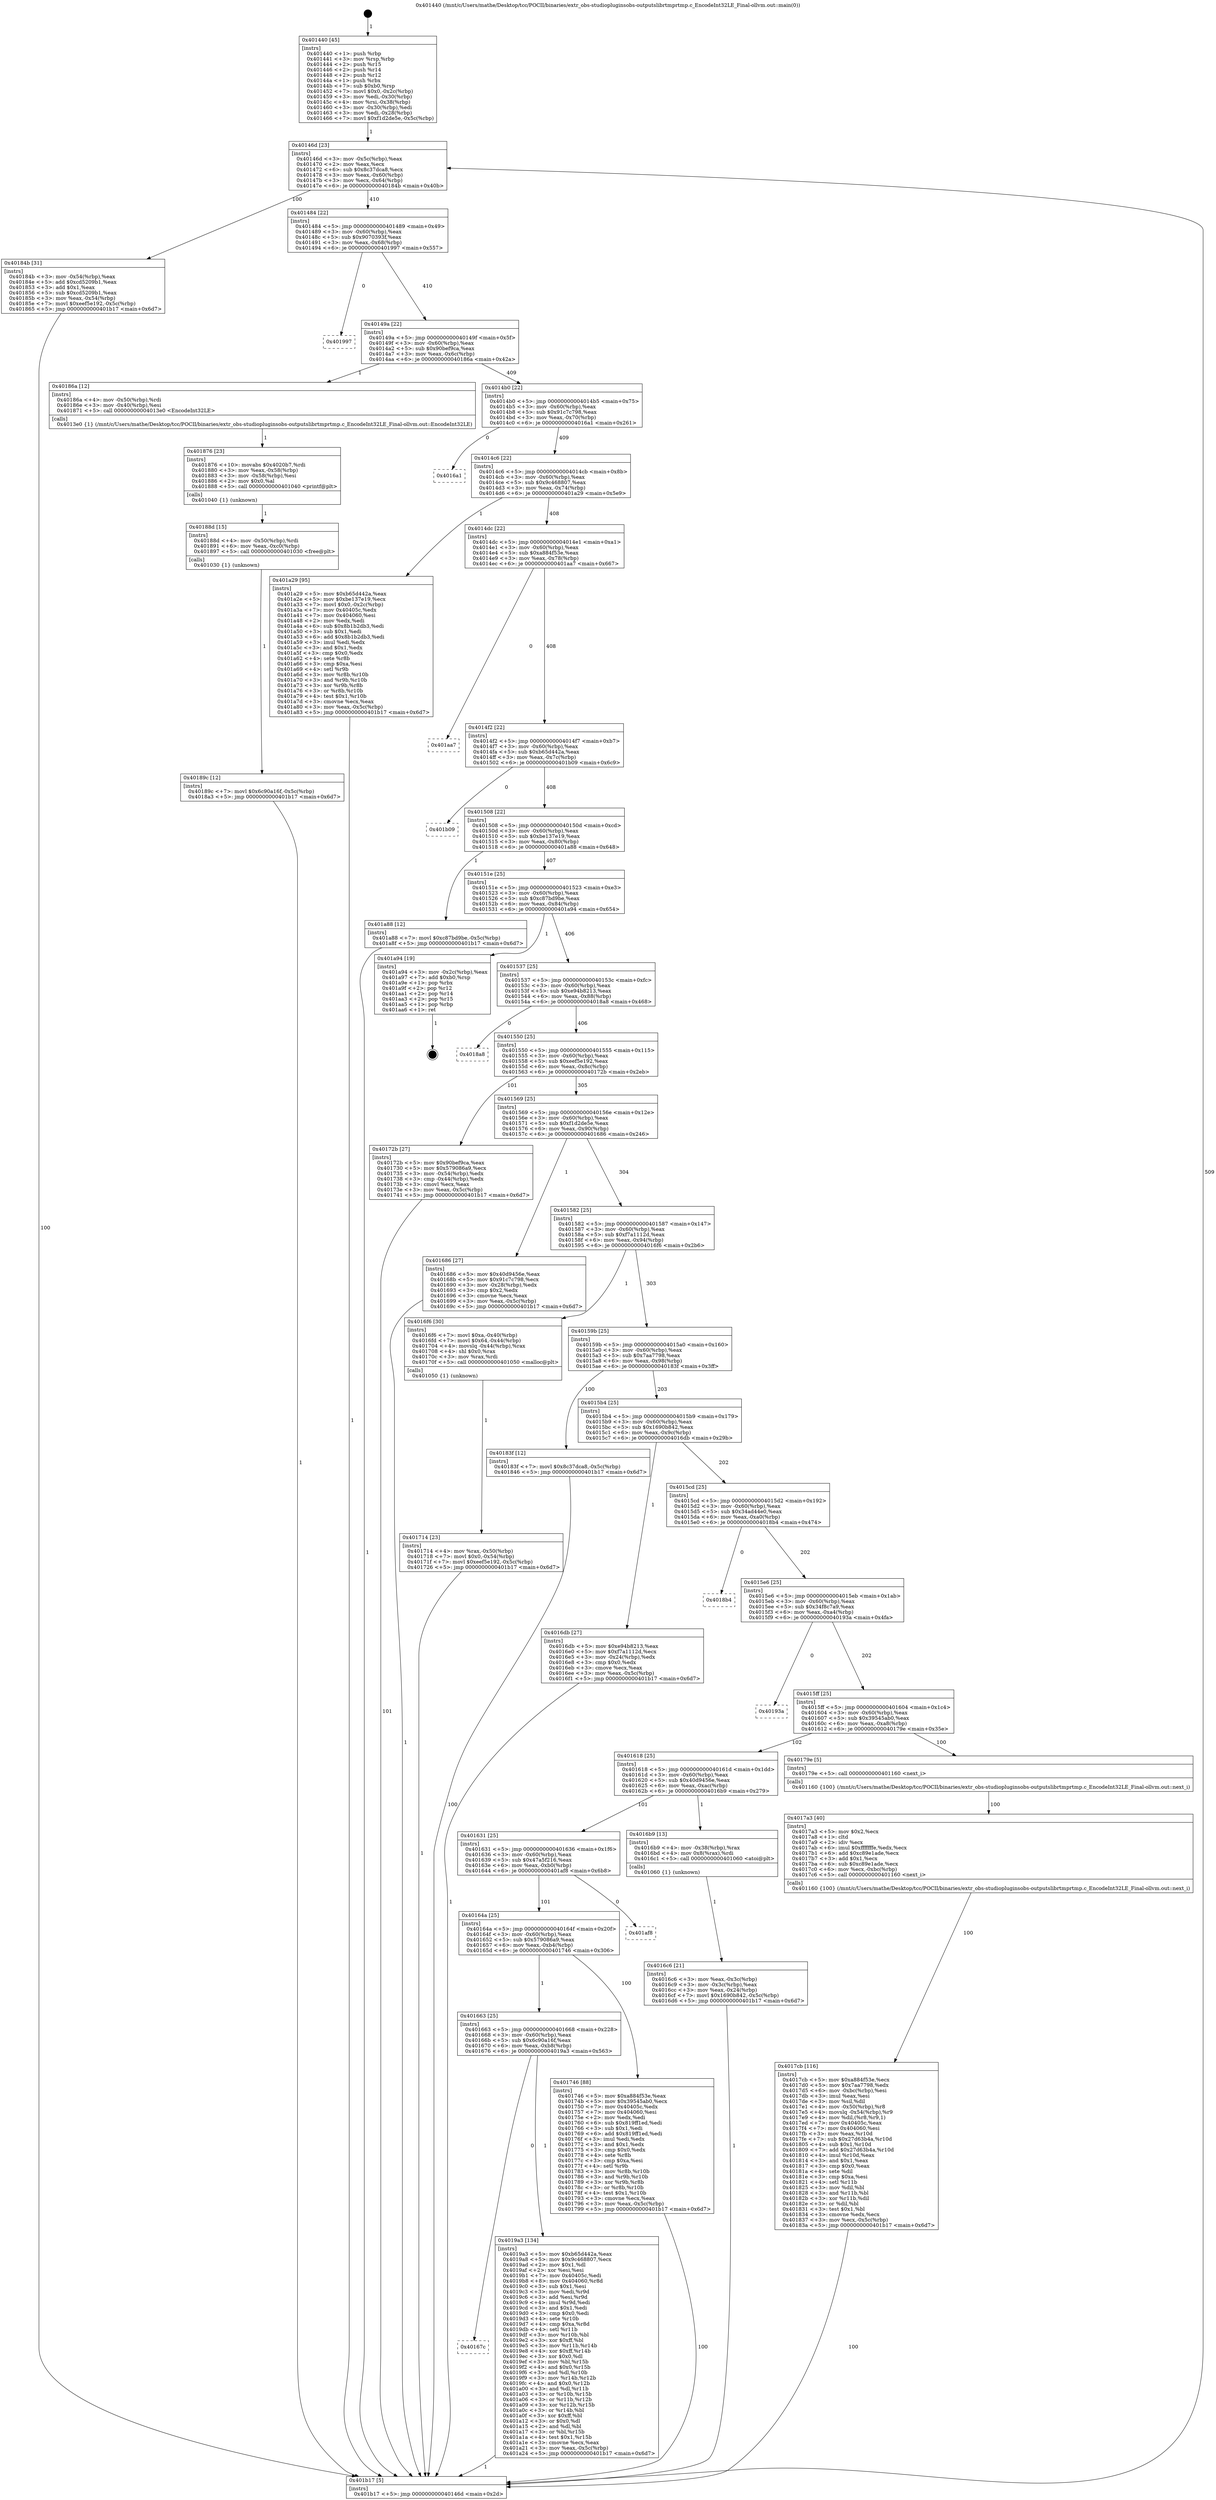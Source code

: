 digraph "0x401440" {
  label = "0x401440 (/mnt/c/Users/mathe/Desktop/tcc/POCII/binaries/extr_obs-studiopluginsobs-outputslibrtmprtmp.c_EncodeInt32LE_Final-ollvm.out::main(0))"
  labelloc = "t"
  node[shape=record]

  Entry [label="",width=0.3,height=0.3,shape=circle,fillcolor=black,style=filled]
  "0x40146d" [label="{
     0x40146d [23]\l
     | [instrs]\l
     &nbsp;&nbsp;0x40146d \<+3\>: mov -0x5c(%rbp),%eax\l
     &nbsp;&nbsp;0x401470 \<+2\>: mov %eax,%ecx\l
     &nbsp;&nbsp;0x401472 \<+6\>: sub $0x8c37dca8,%ecx\l
     &nbsp;&nbsp;0x401478 \<+3\>: mov %eax,-0x60(%rbp)\l
     &nbsp;&nbsp;0x40147b \<+3\>: mov %ecx,-0x64(%rbp)\l
     &nbsp;&nbsp;0x40147e \<+6\>: je 000000000040184b \<main+0x40b\>\l
  }"]
  "0x40184b" [label="{
     0x40184b [31]\l
     | [instrs]\l
     &nbsp;&nbsp;0x40184b \<+3\>: mov -0x54(%rbp),%eax\l
     &nbsp;&nbsp;0x40184e \<+5\>: add $0xcd5209b1,%eax\l
     &nbsp;&nbsp;0x401853 \<+3\>: add $0x1,%eax\l
     &nbsp;&nbsp;0x401856 \<+5\>: sub $0xcd5209b1,%eax\l
     &nbsp;&nbsp;0x40185b \<+3\>: mov %eax,-0x54(%rbp)\l
     &nbsp;&nbsp;0x40185e \<+7\>: movl $0xeef5e192,-0x5c(%rbp)\l
     &nbsp;&nbsp;0x401865 \<+5\>: jmp 0000000000401b17 \<main+0x6d7\>\l
  }"]
  "0x401484" [label="{
     0x401484 [22]\l
     | [instrs]\l
     &nbsp;&nbsp;0x401484 \<+5\>: jmp 0000000000401489 \<main+0x49\>\l
     &nbsp;&nbsp;0x401489 \<+3\>: mov -0x60(%rbp),%eax\l
     &nbsp;&nbsp;0x40148c \<+5\>: sub $0x9070393f,%eax\l
     &nbsp;&nbsp;0x401491 \<+3\>: mov %eax,-0x68(%rbp)\l
     &nbsp;&nbsp;0x401494 \<+6\>: je 0000000000401997 \<main+0x557\>\l
  }"]
  Exit [label="",width=0.3,height=0.3,shape=circle,fillcolor=black,style=filled,peripheries=2]
  "0x401997" [label="{
     0x401997\l
  }", style=dashed]
  "0x40149a" [label="{
     0x40149a [22]\l
     | [instrs]\l
     &nbsp;&nbsp;0x40149a \<+5\>: jmp 000000000040149f \<main+0x5f\>\l
     &nbsp;&nbsp;0x40149f \<+3\>: mov -0x60(%rbp),%eax\l
     &nbsp;&nbsp;0x4014a2 \<+5\>: sub $0x90bef9ca,%eax\l
     &nbsp;&nbsp;0x4014a7 \<+3\>: mov %eax,-0x6c(%rbp)\l
     &nbsp;&nbsp;0x4014aa \<+6\>: je 000000000040186a \<main+0x42a\>\l
  }"]
  "0x40167c" [label="{
     0x40167c\l
  }", style=dashed]
  "0x40186a" [label="{
     0x40186a [12]\l
     | [instrs]\l
     &nbsp;&nbsp;0x40186a \<+4\>: mov -0x50(%rbp),%rdi\l
     &nbsp;&nbsp;0x40186e \<+3\>: mov -0x40(%rbp),%esi\l
     &nbsp;&nbsp;0x401871 \<+5\>: call 00000000004013e0 \<EncodeInt32LE\>\l
     | [calls]\l
     &nbsp;&nbsp;0x4013e0 \{1\} (/mnt/c/Users/mathe/Desktop/tcc/POCII/binaries/extr_obs-studiopluginsobs-outputslibrtmprtmp.c_EncodeInt32LE_Final-ollvm.out::EncodeInt32LE)\l
  }"]
  "0x4014b0" [label="{
     0x4014b0 [22]\l
     | [instrs]\l
     &nbsp;&nbsp;0x4014b0 \<+5\>: jmp 00000000004014b5 \<main+0x75\>\l
     &nbsp;&nbsp;0x4014b5 \<+3\>: mov -0x60(%rbp),%eax\l
     &nbsp;&nbsp;0x4014b8 \<+5\>: sub $0x91c7c798,%eax\l
     &nbsp;&nbsp;0x4014bd \<+3\>: mov %eax,-0x70(%rbp)\l
     &nbsp;&nbsp;0x4014c0 \<+6\>: je 00000000004016a1 \<main+0x261\>\l
  }"]
  "0x4019a3" [label="{
     0x4019a3 [134]\l
     | [instrs]\l
     &nbsp;&nbsp;0x4019a3 \<+5\>: mov $0xb65d442a,%eax\l
     &nbsp;&nbsp;0x4019a8 \<+5\>: mov $0x9c468807,%ecx\l
     &nbsp;&nbsp;0x4019ad \<+2\>: mov $0x1,%dl\l
     &nbsp;&nbsp;0x4019af \<+2\>: xor %esi,%esi\l
     &nbsp;&nbsp;0x4019b1 \<+7\>: mov 0x40405c,%edi\l
     &nbsp;&nbsp;0x4019b8 \<+8\>: mov 0x404060,%r8d\l
     &nbsp;&nbsp;0x4019c0 \<+3\>: sub $0x1,%esi\l
     &nbsp;&nbsp;0x4019c3 \<+3\>: mov %edi,%r9d\l
     &nbsp;&nbsp;0x4019c6 \<+3\>: add %esi,%r9d\l
     &nbsp;&nbsp;0x4019c9 \<+4\>: imul %r9d,%edi\l
     &nbsp;&nbsp;0x4019cd \<+3\>: and $0x1,%edi\l
     &nbsp;&nbsp;0x4019d0 \<+3\>: cmp $0x0,%edi\l
     &nbsp;&nbsp;0x4019d3 \<+4\>: sete %r10b\l
     &nbsp;&nbsp;0x4019d7 \<+4\>: cmp $0xa,%r8d\l
     &nbsp;&nbsp;0x4019db \<+4\>: setl %r11b\l
     &nbsp;&nbsp;0x4019df \<+3\>: mov %r10b,%bl\l
     &nbsp;&nbsp;0x4019e2 \<+3\>: xor $0xff,%bl\l
     &nbsp;&nbsp;0x4019e5 \<+3\>: mov %r11b,%r14b\l
     &nbsp;&nbsp;0x4019e8 \<+4\>: xor $0xff,%r14b\l
     &nbsp;&nbsp;0x4019ec \<+3\>: xor $0x0,%dl\l
     &nbsp;&nbsp;0x4019ef \<+3\>: mov %bl,%r15b\l
     &nbsp;&nbsp;0x4019f2 \<+4\>: and $0x0,%r15b\l
     &nbsp;&nbsp;0x4019f6 \<+3\>: and %dl,%r10b\l
     &nbsp;&nbsp;0x4019f9 \<+3\>: mov %r14b,%r12b\l
     &nbsp;&nbsp;0x4019fc \<+4\>: and $0x0,%r12b\l
     &nbsp;&nbsp;0x401a00 \<+3\>: and %dl,%r11b\l
     &nbsp;&nbsp;0x401a03 \<+3\>: or %r10b,%r15b\l
     &nbsp;&nbsp;0x401a06 \<+3\>: or %r11b,%r12b\l
     &nbsp;&nbsp;0x401a09 \<+3\>: xor %r12b,%r15b\l
     &nbsp;&nbsp;0x401a0c \<+3\>: or %r14b,%bl\l
     &nbsp;&nbsp;0x401a0f \<+3\>: xor $0xff,%bl\l
     &nbsp;&nbsp;0x401a12 \<+3\>: or $0x0,%dl\l
     &nbsp;&nbsp;0x401a15 \<+2\>: and %dl,%bl\l
     &nbsp;&nbsp;0x401a17 \<+3\>: or %bl,%r15b\l
     &nbsp;&nbsp;0x401a1a \<+4\>: test $0x1,%r15b\l
     &nbsp;&nbsp;0x401a1e \<+3\>: cmovne %ecx,%eax\l
     &nbsp;&nbsp;0x401a21 \<+3\>: mov %eax,-0x5c(%rbp)\l
     &nbsp;&nbsp;0x401a24 \<+5\>: jmp 0000000000401b17 \<main+0x6d7\>\l
  }"]
  "0x4016a1" [label="{
     0x4016a1\l
  }", style=dashed]
  "0x4014c6" [label="{
     0x4014c6 [22]\l
     | [instrs]\l
     &nbsp;&nbsp;0x4014c6 \<+5\>: jmp 00000000004014cb \<main+0x8b\>\l
     &nbsp;&nbsp;0x4014cb \<+3\>: mov -0x60(%rbp),%eax\l
     &nbsp;&nbsp;0x4014ce \<+5\>: sub $0x9c468807,%eax\l
     &nbsp;&nbsp;0x4014d3 \<+3\>: mov %eax,-0x74(%rbp)\l
     &nbsp;&nbsp;0x4014d6 \<+6\>: je 0000000000401a29 \<main+0x5e9\>\l
  }"]
  "0x40189c" [label="{
     0x40189c [12]\l
     | [instrs]\l
     &nbsp;&nbsp;0x40189c \<+7\>: movl $0x6c90a16f,-0x5c(%rbp)\l
     &nbsp;&nbsp;0x4018a3 \<+5\>: jmp 0000000000401b17 \<main+0x6d7\>\l
  }"]
  "0x401a29" [label="{
     0x401a29 [95]\l
     | [instrs]\l
     &nbsp;&nbsp;0x401a29 \<+5\>: mov $0xb65d442a,%eax\l
     &nbsp;&nbsp;0x401a2e \<+5\>: mov $0xbe137e19,%ecx\l
     &nbsp;&nbsp;0x401a33 \<+7\>: movl $0x0,-0x2c(%rbp)\l
     &nbsp;&nbsp;0x401a3a \<+7\>: mov 0x40405c,%edx\l
     &nbsp;&nbsp;0x401a41 \<+7\>: mov 0x404060,%esi\l
     &nbsp;&nbsp;0x401a48 \<+2\>: mov %edx,%edi\l
     &nbsp;&nbsp;0x401a4a \<+6\>: sub $0x8b1b2db3,%edi\l
     &nbsp;&nbsp;0x401a50 \<+3\>: sub $0x1,%edi\l
     &nbsp;&nbsp;0x401a53 \<+6\>: add $0x8b1b2db3,%edi\l
     &nbsp;&nbsp;0x401a59 \<+3\>: imul %edi,%edx\l
     &nbsp;&nbsp;0x401a5c \<+3\>: and $0x1,%edx\l
     &nbsp;&nbsp;0x401a5f \<+3\>: cmp $0x0,%edx\l
     &nbsp;&nbsp;0x401a62 \<+4\>: sete %r8b\l
     &nbsp;&nbsp;0x401a66 \<+3\>: cmp $0xa,%esi\l
     &nbsp;&nbsp;0x401a69 \<+4\>: setl %r9b\l
     &nbsp;&nbsp;0x401a6d \<+3\>: mov %r8b,%r10b\l
     &nbsp;&nbsp;0x401a70 \<+3\>: and %r9b,%r10b\l
     &nbsp;&nbsp;0x401a73 \<+3\>: xor %r9b,%r8b\l
     &nbsp;&nbsp;0x401a76 \<+3\>: or %r8b,%r10b\l
     &nbsp;&nbsp;0x401a79 \<+4\>: test $0x1,%r10b\l
     &nbsp;&nbsp;0x401a7d \<+3\>: cmovne %ecx,%eax\l
     &nbsp;&nbsp;0x401a80 \<+3\>: mov %eax,-0x5c(%rbp)\l
     &nbsp;&nbsp;0x401a83 \<+5\>: jmp 0000000000401b17 \<main+0x6d7\>\l
  }"]
  "0x4014dc" [label="{
     0x4014dc [22]\l
     | [instrs]\l
     &nbsp;&nbsp;0x4014dc \<+5\>: jmp 00000000004014e1 \<main+0xa1\>\l
     &nbsp;&nbsp;0x4014e1 \<+3\>: mov -0x60(%rbp),%eax\l
     &nbsp;&nbsp;0x4014e4 \<+5\>: sub $0xa884f53e,%eax\l
     &nbsp;&nbsp;0x4014e9 \<+3\>: mov %eax,-0x78(%rbp)\l
     &nbsp;&nbsp;0x4014ec \<+6\>: je 0000000000401aa7 \<main+0x667\>\l
  }"]
  "0x40188d" [label="{
     0x40188d [15]\l
     | [instrs]\l
     &nbsp;&nbsp;0x40188d \<+4\>: mov -0x50(%rbp),%rdi\l
     &nbsp;&nbsp;0x401891 \<+6\>: mov %eax,-0xc0(%rbp)\l
     &nbsp;&nbsp;0x401897 \<+5\>: call 0000000000401030 \<free@plt\>\l
     | [calls]\l
     &nbsp;&nbsp;0x401030 \{1\} (unknown)\l
  }"]
  "0x401aa7" [label="{
     0x401aa7\l
  }", style=dashed]
  "0x4014f2" [label="{
     0x4014f2 [22]\l
     | [instrs]\l
     &nbsp;&nbsp;0x4014f2 \<+5\>: jmp 00000000004014f7 \<main+0xb7\>\l
     &nbsp;&nbsp;0x4014f7 \<+3\>: mov -0x60(%rbp),%eax\l
     &nbsp;&nbsp;0x4014fa \<+5\>: sub $0xb65d442a,%eax\l
     &nbsp;&nbsp;0x4014ff \<+3\>: mov %eax,-0x7c(%rbp)\l
     &nbsp;&nbsp;0x401502 \<+6\>: je 0000000000401b09 \<main+0x6c9\>\l
  }"]
  "0x401876" [label="{
     0x401876 [23]\l
     | [instrs]\l
     &nbsp;&nbsp;0x401876 \<+10\>: movabs $0x4020b7,%rdi\l
     &nbsp;&nbsp;0x401880 \<+3\>: mov %eax,-0x58(%rbp)\l
     &nbsp;&nbsp;0x401883 \<+3\>: mov -0x58(%rbp),%esi\l
     &nbsp;&nbsp;0x401886 \<+2\>: mov $0x0,%al\l
     &nbsp;&nbsp;0x401888 \<+5\>: call 0000000000401040 \<printf@plt\>\l
     | [calls]\l
     &nbsp;&nbsp;0x401040 \{1\} (unknown)\l
  }"]
  "0x401b09" [label="{
     0x401b09\l
  }", style=dashed]
  "0x401508" [label="{
     0x401508 [22]\l
     | [instrs]\l
     &nbsp;&nbsp;0x401508 \<+5\>: jmp 000000000040150d \<main+0xcd\>\l
     &nbsp;&nbsp;0x40150d \<+3\>: mov -0x60(%rbp),%eax\l
     &nbsp;&nbsp;0x401510 \<+5\>: sub $0xbe137e19,%eax\l
     &nbsp;&nbsp;0x401515 \<+3\>: mov %eax,-0x80(%rbp)\l
     &nbsp;&nbsp;0x401518 \<+6\>: je 0000000000401a88 \<main+0x648\>\l
  }"]
  "0x4017cb" [label="{
     0x4017cb [116]\l
     | [instrs]\l
     &nbsp;&nbsp;0x4017cb \<+5\>: mov $0xa884f53e,%ecx\l
     &nbsp;&nbsp;0x4017d0 \<+5\>: mov $0x7aa7798,%edx\l
     &nbsp;&nbsp;0x4017d5 \<+6\>: mov -0xbc(%rbp),%esi\l
     &nbsp;&nbsp;0x4017db \<+3\>: imul %eax,%esi\l
     &nbsp;&nbsp;0x4017de \<+3\>: mov %sil,%dil\l
     &nbsp;&nbsp;0x4017e1 \<+4\>: mov -0x50(%rbp),%r8\l
     &nbsp;&nbsp;0x4017e5 \<+4\>: movslq -0x54(%rbp),%r9\l
     &nbsp;&nbsp;0x4017e9 \<+4\>: mov %dil,(%r8,%r9,1)\l
     &nbsp;&nbsp;0x4017ed \<+7\>: mov 0x40405c,%eax\l
     &nbsp;&nbsp;0x4017f4 \<+7\>: mov 0x404060,%esi\l
     &nbsp;&nbsp;0x4017fb \<+3\>: mov %eax,%r10d\l
     &nbsp;&nbsp;0x4017fe \<+7\>: sub $0x27d63b4a,%r10d\l
     &nbsp;&nbsp;0x401805 \<+4\>: sub $0x1,%r10d\l
     &nbsp;&nbsp;0x401809 \<+7\>: add $0x27d63b4a,%r10d\l
     &nbsp;&nbsp;0x401810 \<+4\>: imul %r10d,%eax\l
     &nbsp;&nbsp;0x401814 \<+3\>: and $0x1,%eax\l
     &nbsp;&nbsp;0x401817 \<+3\>: cmp $0x0,%eax\l
     &nbsp;&nbsp;0x40181a \<+4\>: sete %dil\l
     &nbsp;&nbsp;0x40181e \<+3\>: cmp $0xa,%esi\l
     &nbsp;&nbsp;0x401821 \<+4\>: setl %r11b\l
     &nbsp;&nbsp;0x401825 \<+3\>: mov %dil,%bl\l
     &nbsp;&nbsp;0x401828 \<+3\>: and %r11b,%bl\l
     &nbsp;&nbsp;0x40182b \<+3\>: xor %r11b,%dil\l
     &nbsp;&nbsp;0x40182e \<+3\>: or %dil,%bl\l
     &nbsp;&nbsp;0x401831 \<+3\>: test $0x1,%bl\l
     &nbsp;&nbsp;0x401834 \<+3\>: cmovne %edx,%ecx\l
     &nbsp;&nbsp;0x401837 \<+3\>: mov %ecx,-0x5c(%rbp)\l
     &nbsp;&nbsp;0x40183a \<+5\>: jmp 0000000000401b17 \<main+0x6d7\>\l
  }"]
  "0x401a88" [label="{
     0x401a88 [12]\l
     | [instrs]\l
     &nbsp;&nbsp;0x401a88 \<+7\>: movl $0xc87bd9be,-0x5c(%rbp)\l
     &nbsp;&nbsp;0x401a8f \<+5\>: jmp 0000000000401b17 \<main+0x6d7\>\l
  }"]
  "0x40151e" [label="{
     0x40151e [25]\l
     | [instrs]\l
     &nbsp;&nbsp;0x40151e \<+5\>: jmp 0000000000401523 \<main+0xe3\>\l
     &nbsp;&nbsp;0x401523 \<+3\>: mov -0x60(%rbp),%eax\l
     &nbsp;&nbsp;0x401526 \<+5\>: sub $0xc87bd9be,%eax\l
     &nbsp;&nbsp;0x40152b \<+6\>: mov %eax,-0x84(%rbp)\l
     &nbsp;&nbsp;0x401531 \<+6\>: je 0000000000401a94 \<main+0x654\>\l
  }"]
  "0x4017a3" [label="{
     0x4017a3 [40]\l
     | [instrs]\l
     &nbsp;&nbsp;0x4017a3 \<+5\>: mov $0x2,%ecx\l
     &nbsp;&nbsp;0x4017a8 \<+1\>: cltd\l
     &nbsp;&nbsp;0x4017a9 \<+2\>: idiv %ecx\l
     &nbsp;&nbsp;0x4017ab \<+6\>: imul $0xfffffffe,%edx,%ecx\l
     &nbsp;&nbsp;0x4017b1 \<+6\>: add $0xc89e1ade,%ecx\l
     &nbsp;&nbsp;0x4017b7 \<+3\>: add $0x1,%ecx\l
     &nbsp;&nbsp;0x4017ba \<+6\>: sub $0xc89e1ade,%ecx\l
     &nbsp;&nbsp;0x4017c0 \<+6\>: mov %ecx,-0xbc(%rbp)\l
     &nbsp;&nbsp;0x4017c6 \<+5\>: call 0000000000401160 \<next_i\>\l
     | [calls]\l
     &nbsp;&nbsp;0x401160 \{100\} (/mnt/c/Users/mathe/Desktop/tcc/POCII/binaries/extr_obs-studiopluginsobs-outputslibrtmprtmp.c_EncodeInt32LE_Final-ollvm.out::next_i)\l
  }"]
  "0x401a94" [label="{
     0x401a94 [19]\l
     | [instrs]\l
     &nbsp;&nbsp;0x401a94 \<+3\>: mov -0x2c(%rbp),%eax\l
     &nbsp;&nbsp;0x401a97 \<+7\>: add $0xb0,%rsp\l
     &nbsp;&nbsp;0x401a9e \<+1\>: pop %rbx\l
     &nbsp;&nbsp;0x401a9f \<+2\>: pop %r12\l
     &nbsp;&nbsp;0x401aa1 \<+2\>: pop %r14\l
     &nbsp;&nbsp;0x401aa3 \<+2\>: pop %r15\l
     &nbsp;&nbsp;0x401aa5 \<+1\>: pop %rbp\l
     &nbsp;&nbsp;0x401aa6 \<+1\>: ret\l
  }"]
  "0x401537" [label="{
     0x401537 [25]\l
     | [instrs]\l
     &nbsp;&nbsp;0x401537 \<+5\>: jmp 000000000040153c \<main+0xfc\>\l
     &nbsp;&nbsp;0x40153c \<+3\>: mov -0x60(%rbp),%eax\l
     &nbsp;&nbsp;0x40153f \<+5\>: sub $0xe94b8213,%eax\l
     &nbsp;&nbsp;0x401544 \<+6\>: mov %eax,-0x88(%rbp)\l
     &nbsp;&nbsp;0x40154a \<+6\>: je 00000000004018a8 \<main+0x468\>\l
  }"]
  "0x401663" [label="{
     0x401663 [25]\l
     | [instrs]\l
     &nbsp;&nbsp;0x401663 \<+5\>: jmp 0000000000401668 \<main+0x228\>\l
     &nbsp;&nbsp;0x401668 \<+3\>: mov -0x60(%rbp),%eax\l
     &nbsp;&nbsp;0x40166b \<+5\>: sub $0x6c90a16f,%eax\l
     &nbsp;&nbsp;0x401670 \<+6\>: mov %eax,-0xb8(%rbp)\l
     &nbsp;&nbsp;0x401676 \<+6\>: je 00000000004019a3 \<main+0x563\>\l
  }"]
  "0x4018a8" [label="{
     0x4018a8\l
  }", style=dashed]
  "0x401550" [label="{
     0x401550 [25]\l
     | [instrs]\l
     &nbsp;&nbsp;0x401550 \<+5\>: jmp 0000000000401555 \<main+0x115\>\l
     &nbsp;&nbsp;0x401555 \<+3\>: mov -0x60(%rbp),%eax\l
     &nbsp;&nbsp;0x401558 \<+5\>: sub $0xeef5e192,%eax\l
     &nbsp;&nbsp;0x40155d \<+6\>: mov %eax,-0x8c(%rbp)\l
     &nbsp;&nbsp;0x401563 \<+6\>: je 000000000040172b \<main+0x2eb\>\l
  }"]
  "0x401746" [label="{
     0x401746 [88]\l
     | [instrs]\l
     &nbsp;&nbsp;0x401746 \<+5\>: mov $0xa884f53e,%eax\l
     &nbsp;&nbsp;0x40174b \<+5\>: mov $0x39545ab0,%ecx\l
     &nbsp;&nbsp;0x401750 \<+7\>: mov 0x40405c,%edx\l
     &nbsp;&nbsp;0x401757 \<+7\>: mov 0x404060,%esi\l
     &nbsp;&nbsp;0x40175e \<+2\>: mov %edx,%edi\l
     &nbsp;&nbsp;0x401760 \<+6\>: sub $0x819ff1ed,%edi\l
     &nbsp;&nbsp;0x401766 \<+3\>: sub $0x1,%edi\l
     &nbsp;&nbsp;0x401769 \<+6\>: add $0x819ff1ed,%edi\l
     &nbsp;&nbsp;0x40176f \<+3\>: imul %edi,%edx\l
     &nbsp;&nbsp;0x401772 \<+3\>: and $0x1,%edx\l
     &nbsp;&nbsp;0x401775 \<+3\>: cmp $0x0,%edx\l
     &nbsp;&nbsp;0x401778 \<+4\>: sete %r8b\l
     &nbsp;&nbsp;0x40177c \<+3\>: cmp $0xa,%esi\l
     &nbsp;&nbsp;0x40177f \<+4\>: setl %r9b\l
     &nbsp;&nbsp;0x401783 \<+3\>: mov %r8b,%r10b\l
     &nbsp;&nbsp;0x401786 \<+3\>: and %r9b,%r10b\l
     &nbsp;&nbsp;0x401789 \<+3\>: xor %r9b,%r8b\l
     &nbsp;&nbsp;0x40178c \<+3\>: or %r8b,%r10b\l
     &nbsp;&nbsp;0x40178f \<+4\>: test $0x1,%r10b\l
     &nbsp;&nbsp;0x401793 \<+3\>: cmovne %ecx,%eax\l
     &nbsp;&nbsp;0x401796 \<+3\>: mov %eax,-0x5c(%rbp)\l
     &nbsp;&nbsp;0x401799 \<+5\>: jmp 0000000000401b17 \<main+0x6d7\>\l
  }"]
  "0x40172b" [label="{
     0x40172b [27]\l
     | [instrs]\l
     &nbsp;&nbsp;0x40172b \<+5\>: mov $0x90bef9ca,%eax\l
     &nbsp;&nbsp;0x401730 \<+5\>: mov $0x579086a9,%ecx\l
     &nbsp;&nbsp;0x401735 \<+3\>: mov -0x54(%rbp),%edx\l
     &nbsp;&nbsp;0x401738 \<+3\>: cmp -0x44(%rbp),%edx\l
     &nbsp;&nbsp;0x40173b \<+3\>: cmovl %ecx,%eax\l
     &nbsp;&nbsp;0x40173e \<+3\>: mov %eax,-0x5c(%rbp)\l
     &nbsp;&nbsp;0x401741 \<+5\>: jmp 0000000000401b17 \<main+0x6d7\>\l
  }"]
  "0x401569" [label="{
     0x401569 [25]\l
     | [instrs]\l
     &nbsp;&nbsp;0x401569 \<+5\>: jmp 000000000040156e \<main+0x12e\>\l
     &nbsp;&nbsp;0x40156e \<+3\>: mov -0x60(%rbp),%eax\l
     &nbsp;&nbsp;0x401571 \<+5\>: sub $0xf1d2de5e,%eax\l
     &nbsp;&nbsp;0x401576 \<+6\>: mov %eax,-0x90(%rbp)\l
     &nbsp;&nbsp;0x40157c \<+6\>: je 0000000000401686 \<main+0x246\>\l
  }"]
  "0x40164a" [label="{
     0x40164a [25]\l
     | [instrs]\l
     &nbsp;&nbsp;0x40164a \<+5\>: jmp 000000000040164f \<main+0x20f\>\l
     &nbsp;&nbsp;0x40164f \<+3\>: mov -0x60(%rbp),%eax\l
     &nbsp;&nbsp;0x401652 \<+5\>: sub $0x579086a9,%eax\l
     &nbsp;&nbsp;0x401657 \<+6\>: mov %eax,-0xb4(%rbp)\l
     &nbsp;&nbsp;0x40165d \<+6\>: je 0000000000401746 \<main+0x306\>\l
  }"]
  "0x401686" [label="{
     0x401686 [27]\l
     | [instrs]\l
     &nbsp;&nbsp;0x401686 \<+5\>: mov $0x40d9456e,%eax\l
     &nbsp;&nbsp;0x40168b \<+5\>: mov $0x91c7c798,%ecx\l
     &nbsp;&nbsp;0x401690 \<+3\>: mov -0x28(%rbp),%edx\l
     &nbsp;&nbsp;0x401693 \<+3\>: cmp $0x2,%edx\l
     &nbsp;&nbsp;0x401696 \<+3\>: cmovne %ecx,%eax\l
     &nbsp;&nbsp;0x401699 \<+3\>: mov %eax,-0x5c(%rbp)\l
     &nbsp;&nbsp;0x40169c \<+5\>: jmp 0000000000401b17 \<main+0x6d7\>\l
  }"]
  "0x401582" [label="{
     0x401582 [25]\l
     | [instrs]\l
     &nbsp;&nbsp;0x401582 \<+5\>: jmp 0000000000401587 \<main+0x147\>\l
     &nbsp;&nbsp;0x401587 \<+3\>: mov -0x60(%rbp),%eax\l
     &nbsp;&nbsp;0x40158a \<+5\>: sub $0xf7a1112d,%eax\l
     &nbsp;&nbsp;0x40158f \<+6\>: mov %eax,-0x94(%rbp)\l
     &nbsp;&nbsp;0x401595 \<+6\>: je 00000000004016f6 \<main+0x2b6\>\l
  }"]
  "0x401b17" [label="{
     0x401b17 [5]\l
     | [instrs]\l
     &nbsp;&nbsp;0x401b17 \<+5\>: jmp 000000000040146d \<main+0x2d\>\l
  }"]
  "0x401440" [label="{
     0x401440 [45]\l
     | [instrs]\l
     &nbsp;&nbsp;0x401440 \<+1\>: push %rbp\l
     &nbsp;&nbsp;0x401441 \<+3\>: mov %rsp,%rbp\l
     &nbsp;&nbsp;0x401444 \<+2\>: push %r15\l
     &nbsp;&nbsp;0x401446 \<+2\>: push %r14\l
     &nbsp;&nbsp;0x401448 \<+2\>: push %r12\l
     &nbsp;&nbsp;0x40144a \<+1\>: push %rbx\l
     &nbsp;&nbsp;0x40144b \<+7\>: sub $0xb0,%rsp\l
     &nbsp;&nbsp;0x401452 \<+7\>: movl $0x0,-0x2c(%rbp)\l
     &nbsp;&nbsp;0x401459 \<+3\>: mov %edi,-0x30(%rbp)\l
     &nbsp;&nbsp;0x40145c \<+4\>: mov %rsi,-0x38(%rbp)\l
     &nbsp;&nbsp;0x401460 \<+3\>: mov -0x30(%rbp),%edi\l
     &nbsp;&nbsp;0x401463 \<+3\>: mov %edi,-0x28(%rbp)\l
     &nbsp;&nbsp;0x401466 \<+7\>: movl $0xf1d2de5e,-0x5c(%rbp)\l
  }"]
  "0x401af8" [label="{
     0x401af8\l
  }", style=dashed]
  "0x4016f6" [label="{
     0x4016f6 [30]\l
     | [instrs]\l
     &nbsp;&nbsp;0x4016f6 \<+7\>: movl $0xa,-0x40(%rbp)\l
     &nbsp;&nbsp;0x4016fd \<+7\>: movl $0x64,-0x44(%rbp)\l
     &nbsp;&nbsp;0x401704 \<+4\>: movslq -0x44(%rbp),%rax\l
     &nbsp;&nbsp;0x401708 \<+4\>: shl $0x0,%rax\l
     &nbsp;&nbsp;0x40170c \<+3\>: mov %rax,%rdi\l
     &nbsp;&nbsp;0x40170f \<+5\>: call 0000000000401050 \<malloc@plt\>\l
     | [calls]\l
     &nbsp;&nbsp;0x401050 \{1\} (unknown)\l
  }"]
  "0x40159b" [label="{
     0x40159b [25]\l
     | [instrs]\l
     &nbsp;&nbsp;0x40159b \<+5\>: jmp 00000000004015a0 \<main+0x160\>\l
     &nbsp;&nbsp;0x4015a0 \<+3\>: mov -0x60(%rbp),%eax\l
     &nbsp;&nbsp;0x4015a3 \<+5\>: sub $0x7aa7798,%eax\l
     &nbsp;&nbsp;0x4015a8 \<+6\>: mov %eax,-0x98(%rbp)\l
     &nbsp;&nbsp;0x4015ae \<+6\>: je 000000000040183f \<main+0x3ff\>\l
  }"]
  "0x401714" [label="{
     0x401714 [23]\l
     | [instrs]\l
     &nbsp;&nbsp;0x401714 \<+4\>: mov %rax,-0x50(%rbp)\l
     &nbsp;&nbsp;0x401718 \<+7\>: movl $0x0,-0x54(%rbp)\l
     &nbsp;&nbsp;0x40171f \<+7\>: movl $0xeef5e192,-0x5c(%rbp)\l
     &nbsp;&nbsp;0x401726 \<+5\>: jmp 0000000000401b17 \<main+0x6d7\>\l
  }"]
  "0x40183f" [label="{
     0x40183f [12]\l
     | [instrs]\l
     &nbsp;&nbsp;0x40183f \<+7\>: movl $0x8c37dca8,-0x5c(%rbp)\l
     &nbsp;&nbsp;0x401846 \<+5\>: jmp 0000000000401b17 \<main+0x6d7\>\l
  }"]
  "0x4015b4" [label="{
     0x4015b4 [25]\l
     | [instrs]\l
     &nbsp;&nbsp;0x4015b4 \<+5\>: jmp 00000000004015b9 \<main+0x179\>\l
     &nbsp;&nbsp;0x4015b9 \<+3\>: mov -0x60(%rbp),%eax\l
     &nbsp;&nbsp;0x4015bc \<+5\>: sub $0x1690b842,%eax\l
     &nbsp;&nbsp;0x4015c1 \<+6\>: mov %eax,-0x9c(%rbp)\l
     &nbsp;&nbsp;0x4015c7 \<+6\>: je 00000000004016db \<main+0x29b\>\l
  }"]
  "0x4016c6" [label="{
     0x4016c6 [21]\l
     | [instrs]\l
     &nbsp;&nbsp;0x4016c6 \<+3\>: mov %eax,-0x3c(%rbp)\l
     &nbsp;&nbsp;0x4016c9 \<+3\>: mov -0x3c(%rbp),%eax\l
     &nbsp;&nbsp;0x4016cc \<+3\>: mov %eax,-0x24(%rbp)\l
     &nbsp;&nbsp;0x4016cf \<+7\>: movl $0x1690b842,-0x5c(%rbp)\l
     &nbsp;&nbsp;0x4016d6 \<+5\>: jmp 0000000000401b17 \<main+0x6d7\>\l
  }"]
  "0x4016db" [label="{
     0x4016db [27]\l
     | [instrs]\l
     &nbsp;&nbsp;0x4016db \<+5\>: mov $0xe94b8213,%eax\l
     &nbsp;&nbsp;0x4016e0 \<+5\>: mov $0xf7a1112d,%ecx\l
     &nbsp;&nbsp;0x4016e5 \<+3\>: mov -0x24(%rbp),%edx\l
     &nbsp;&nbsp;0x4016e8 \<+3\>: cmp $0x0,%edx\l
     &nbsp;&nbsp;0x4016eb \<+3\>: cmove %ecx,%eax\l
     &nbsp;&nbsp;0x4016ee \<+3\>: mov %eax,-0x5c(%rbp)\l
     &nbsp;&nbsp;0x4016f1 \<+5\>: jmp 0000000000401b17 \<main+0x6d7\>\l
  }"]
  "0x4015cd" [label="{
     0x4015cd [25]\l
     | [instrs]\l
     &nbsp;&nbsp;0x4015cd \<+5\>: jmp 00000000004015d2 \<main+0x192\>\l
     &nbsp;&nbsp;0x4015d2 \<+3\>: mov -0x60(%rbp),%eax\l
     &nbsp;&nbsp;0x4015d5 \<+5\>: sub $0x34ad44e0,%eax\l
     &nbsp;&nbsp;0x4015da \<+6\>: mov %eax,-0xa0(%rbp)\l
     &nbsp;&nbsp;0x4015e0 \<+6\>: je 00000000004018b4 \<main+0x474\>\l
  }"]
  "0x401631" [label="{
     0x401631 [25]\l
     | [instrs]\l
     &nbsp;&nbsp;0x401631 \<+5\>: jmp 0000000000401636 \<main+0x1f6\>\l
     &nbsp;&nbsp;0x401636 \<+3\>: mov -0x60(%rbp),%eax\l
     &nbsp;&nbsp;0x401639 \<+5\>: sub $0x47a5f216,%eax\l
     &nbsp;&nbsp;0x40163e \<+6\>: mov %eax,-0xb0(%rbp)\l
     &nbsp;&nbsp;0x401644 \<+6\>: je 0000000000401af8 \<main+0x6b8\>\l
  }"]
  "0x4018b4" [label="{
     0x4018b4\l
  }", style=dashed]
  "0x4015e6" [label="{
     0x4015e6 [25]\l
     | [instrs]\l
     &nbsp;&nbsp;0x4015e6 \<+5\>: jmp 00000000004015eb \<main+0x1ab\>\l
     &nbsp;&nbsp;0x4015eb \<+3\>: mov -0x60(%rbp),%eax\l
     &nbsp;&nbsp;0x4015ee \<+5\>: sub $0x34f8c7a9,%eax\l
     &nbsp;&nbsp;0x4015f3 \<+6\>: mov %eax,-0xa4(%rbp)\l
     &nbsp;&nbsp;0x4015f9 \<+6\>: je 000000000040193a \<main+0x4fa\>\l
  }"]
  "0x4016b9" [label="{
     0x4016b9 [13]\l
     | [instrs]\l
     &nbsp;&nbsp;0x4016b9 \<+4\>: mov -0x38(%rbp),%rax\l
     &nbsp;&nbsp;0x4016bd \<+4\>: mov 0x8(%rax),%rdi\l
     &nbsp;&nbsp;0x4016c1 \<+5\>: call 0000000000401060 \<atoi@plt\>\l
     | [calls]\l
     &nbsp;&nbsp;0x401060 \{1\} (unknown)\l
  }"]
  "0x40193a" [label="{
     0x40193a\l
  }", style=dashed]
  "0x4015ff" [label="{
     0x4015ff [25]\l
     | [instrs]\l
     &nbsp;&nbsp;0x4015ff \<+5\>: jmp 0000000000401604 \<main+0x1c4\>\l
     &nbsp;&nbsp;0x401604 \<+3\>: mov -0x60(%rbp),%eax\l
     &nbsp;&nbsp;0x401607 \<+5\>: sub $0x39545ab0,%eax\l
     &nbsp;&nbsp;0x40160c \<+6\>: mov %eax,-0xa8(%rbp)\l
     &nbsp;&nbsp;0x401612 \<+6\>: je 000000000040179e \<main+0x35e\>\l
  }"]
  "0x401618" [label="{
     0x401618 [25]\l
     | [instrs]\l
     &nbsp;&nbsp;0x401618 \<+5\>: jmp 000000000040161d \<main+0x1dd\>\l
     &nbsp;&nbsp;0x40161d \<+3\>: mov -0x60(%rbp),%eax\l
     &nbsp;&nbsp;0x401620 \<+5\>: sub $0x40d9456e,%eax\l
     &nbsp;&nbsp;0x401625 \<+6\>: mov %eax,-0xac(%rbp)\l
     &nbsp;&nbsp;0x40162b \<+6\>: je 00000000004016b9 \<main+0x279\>\l
  }"]
  "0x40179e" [label="{
     0x40179e [5]\l
     | [instrs]\l
     &nbsp;&nbsp;0x40179e \<+5\>: call 0000000000401160 \<next_i\>\l
     | [calls]\l
     &nbsp;&nbsp;0x401160 \{100\} (/mnt/c/Users/mathe/Desktop/tcc/POCII/binaries/extr_obs-studiopluginsobs-outputslibrtmprtmp.c_EncodeInt32LE_Final-ollvm.out::next_i)\l
  }"]
  Entry -> "0x401440" [label=" 1"]
  "0x40146d" -> "0x40184b" [label=" 100"]
  "0x40146d" -> "0x401484" [label=" 410"]
  "0x401a94" -> Exit [label=" 1"]
  "0x401484" -> "0x401997" [label=" 0"]
  "0x401484" -> "0x40149a" [label=" 410"]
  "0x401a88" -> "0x401b17" [label=" 1"]
  "0x40149a" -> "0x40186a" [label=" 1"]
  "0x40149a" -> "0x4014b0" [label=" 409"]
  "0x401a29" -> "0x401b17" [label=" 1"]
  "0x4014b0" -> "0x4016a1" [label=" 0"]
  "0x4014b0" -> "0x4014c6" [label=" 409"]
  "0x4019a3" -> "0x401b17" [label=" 1"]
  "0x4014c6" -> "0x401a29" [label=" 1"]
  "0x4014c6" -> "0x4014dc" [label=" 408"]
  "0x401663" -> "0x4019a3" [label=" 1"]
  "0x4014dc" -> "0x401aa7" [label=" 0"]
  "0x4014dc" -> "0x4014f2" [label=" 408"]
  "0x401663" -> "0x40167c" [label=" 0"]
  "0x4014f2" -> "0x401b09" [label=" 0"]
  "0x4014f2" -> "0x401508" [label=" 408"]
  "0x40189c" -> "0x401b17" [label=" 1"]
  "0x401508" -> "0x401a88" [label=" 1"]
  "0x401508" -> "0x40151e" [label=" 407"]
  "0x40188d" -> "0x40189c" [label=" 1"]
  "0x40151e" -> "0x401a94" [label=" 1"]
  "0x40151e" -> "0x401537" [label=" 406"]
  "0x401876" -> "0x40188d" [label=" 1"]
  "0x401537" -> "0x4018a8" [label=" 0"]
  "0x401537" -> "0x401550" [label=" 406"]
  "0x40186a" -> "0x401876" [label=" 1"]
  "0x401550" -> "0x40172b" [label=" 101"]
  "0x401550" -> "0x401569" [label=" 305"]
  "0x40184b" -> "0x401b17" [label=" 100"]
  "0x401569" -> "0x401686" [label=" 1"]
  "0x401569" -> "0x401582" [label=" 304"]
  "0x401686" -> "0x401b17" [label=" 1"]
  "0x401440" -> "0x40146d" [label=" 1"]
  "0x401b17" -> "0x40146d" [label=" 509"]
  "0x4017cb" -> "0x401b17" [label=" 100"]
  "0x401582" -> "0x4016f6" [label=" 1"]
  "0x401582" -> "0x40159b" [label=" 303"]
  "0x4017a3" -> "0x4017cb" [label=" 100"]
  "0x40159b" -> "0x40183f" [label=" 100"]
  "0x40159b" -> "0x4015b4" [label=" 203"]
  "0x401746" -> "0x401b17" [label=" 100"]
  "0x4015b4" -> "0x4016db" [label=" 1"]
  "0x4015b4" -> "0x4015cd" [label=" 202"]
  "0x40164a" -> "0x401663" [label=" 1"]
  "0x4015cd" -> "0x4018b4" [label=" 0"]
  "0x4015cd" -> "0x4015e6" [label=" 202"]
  "0x40164a" -> "0x401746" [label=" 100"]
  "0x4015e6" -> "0x40193a" [label=" 0"]
  "0x4015e6" -> "0x4015ff" [label=" 202"]
  "0x40183f" -> "0x401b17" [label=" 100"]
  "0x4015ff" -> "0x40179e" [label=" 100"]
  "0x4015ff" -> "0x401618" [label=" 102"]
  "0x401631" -> "0x40164a" [label=" 101"]
  "0x401618" -> "0x4016b9" [label=" 1"]
  "0x401618" -> "0x401631" [label=" 101"]
  "0x4016b9" -> "0x4016c6" [label=" 1"]
  "0x4016c6" -> "0x401b17" [label=" 1"]
  "0x4016db" -> "0x401b17" [label=" 1"]
  "0x4016f6" -> "0x401714" [label=" 1"]
  "0x401714" -> "0x401b17" [label=" 1"]
  "0x40172b" -> "0x401b17" [label=" 101"]
  "0x40179e" -> "0x4017a3" [label=" 100"]
  "0x401631" -> "0x401af8" [label=" 0"]
}
